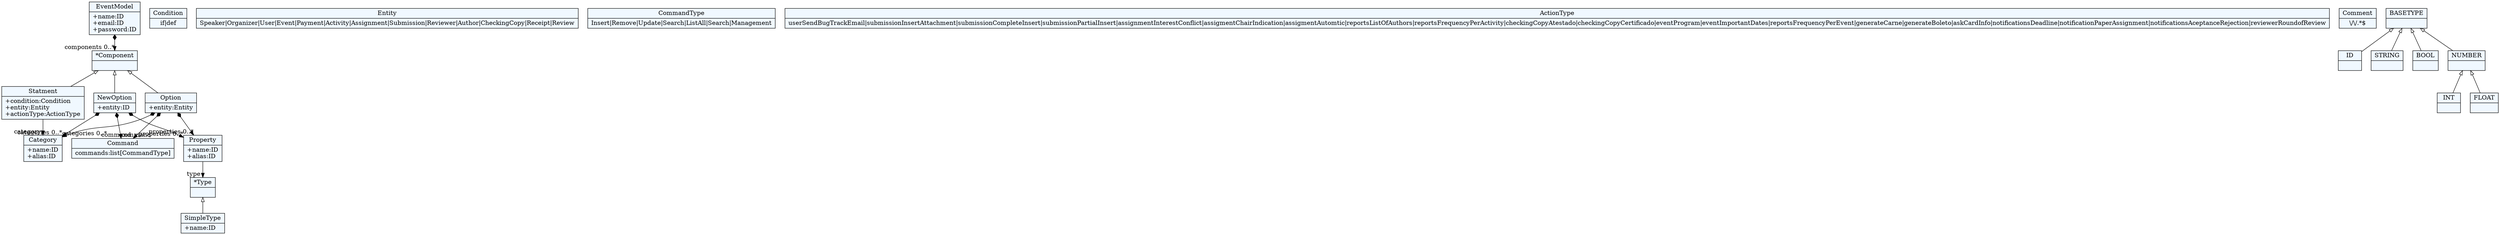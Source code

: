 
    digraph xtext {
    fontname = "Bitstream Vera Sans"
    fontsize = 8
    node[
        shape=record,
        style=filled,
        fillcolor=aliceblue
    ]
    nodesep = 0.3
    edge[dir=black,arrowtail=empty]


140245545138424 -> 140245545140280[arrowtail=diamond, dir=both, headlabel="components 0..*"]
140245545138424[ label="{EventModel|+name:ID\l+email:ID\l+password:ID\l}"]

140245545140280[ label="{*Component|}"]
140245545140280 -> 140245545145848 [dir=back]
140245545140280 -> 140245545142136 [dir=back]
140245545140280 -> 140245545147704 [dir=back]

140245545142136 -> 140245545151416[headlabel="category "]
140245545142136[ label="{Statment|+condition:Condition\l+entity:Entity\l+actionType:ActionType\l}"]

140245545143992[ label="{Condition|if\|def}"]

140245545145848 -> 140245545155128[arrowtail=diamond, dir=both, headlabel="properties 0..*"]
140245545145848 -> 140245545151416[arrowtail=diamond, dir=both, headlabel="categories 0..*"]
140245545145848 -> 140245545149560[arrowtail=diamond, dir=both, headlabel="command "]
140245545145848[ label="{Option|+entity:Entity\l}"]

140245545147704 -> 140245545155128[arrowtail=diamond, dir=both, headlabel="properties 0..*"]
140245545147704 -> 140245545149560[arrowtail=diamond, dir=both, headlabel="command "]
140245545147704 -> 140245545151416[arrowtail=diamond, dir=both, headlabel="categories 0..*"]
140245545147704[ label="{NewOption|+entity:ID\l}"]

140245545149560[ label="{Command|commands:list[CommandType]\l}"]

140245545151416[ label="{Category|+name:ID\l+alias:ID\l}"]

140245545153272[ label="{Entity|Speaker\|Organizer\|User\|Event\|Payment\|Activity\|Assignment\|Submission\|Reviewer\|Author\|CheckingCopy\|Receipt\|Review}"]

140245545155128 -> 140245545156984[headlabel="type "]
140245545155128[ label="{Property|+name:ID\l+alias:ID\l}"]

140245545156984[ label="{*Type|}"]
140245545156984 -> 140245544890296 [dir=back]

140245544890296[ label="{SimpleType|+name:ID\l}"]

140245545158840[ label="{CommandType|Insert\|Remove\|Update\|Search\|ListAll\|Search\|Management}"]

140245545160696[ label="{ActionType|userSendBugTrackEmail\|submissionInsertAttachment\|submissionCompleteInsert\|submissionPartialInsert\|assignmentInterestConflict\|assigmentChairIndication\|assigmentAutomtic\|reportsListOfAuthors\|reportsFrequencyPerActivity\|checkingCopyAtestado\|checkingCopyCertificado\|eventProgram\|eventImportantDates\|reportsFrequencyPerEvent\|generateCarne\|generateBoleto\|askCardInfo\|notificationsDeadline\|notificationPaperAssignment\|notificationsAceptanceRejection\|reviewerRoundofReview}"]

140245545162552[ label="{Comment|\\/\\/.*$}"]

140245544882776[ label="{ID|}"]

140245544907880[ label="{STRING|}"]

140245544909736[ label="{BOOL|}"]

140245544912232[ label="{INT|}"]

140245544914088[ label="{FLOAT|}"]

140245544978424[ label="{NUMBER|}"]
140245544978424 -> 140245544914088 [dir=back]
140245544978424 -> 140245544912232 [dir=back]

140245544980280[ label="{BASETYPE|}"]
140245544980280 -> 140245544978424 [dir=back]
140245544980280 -> 140245544909736 [dir=back]
140245544980280 -> 140245544882776 [dir=back]
140245544980280 -> 140245544907880 [dir=back]


}
